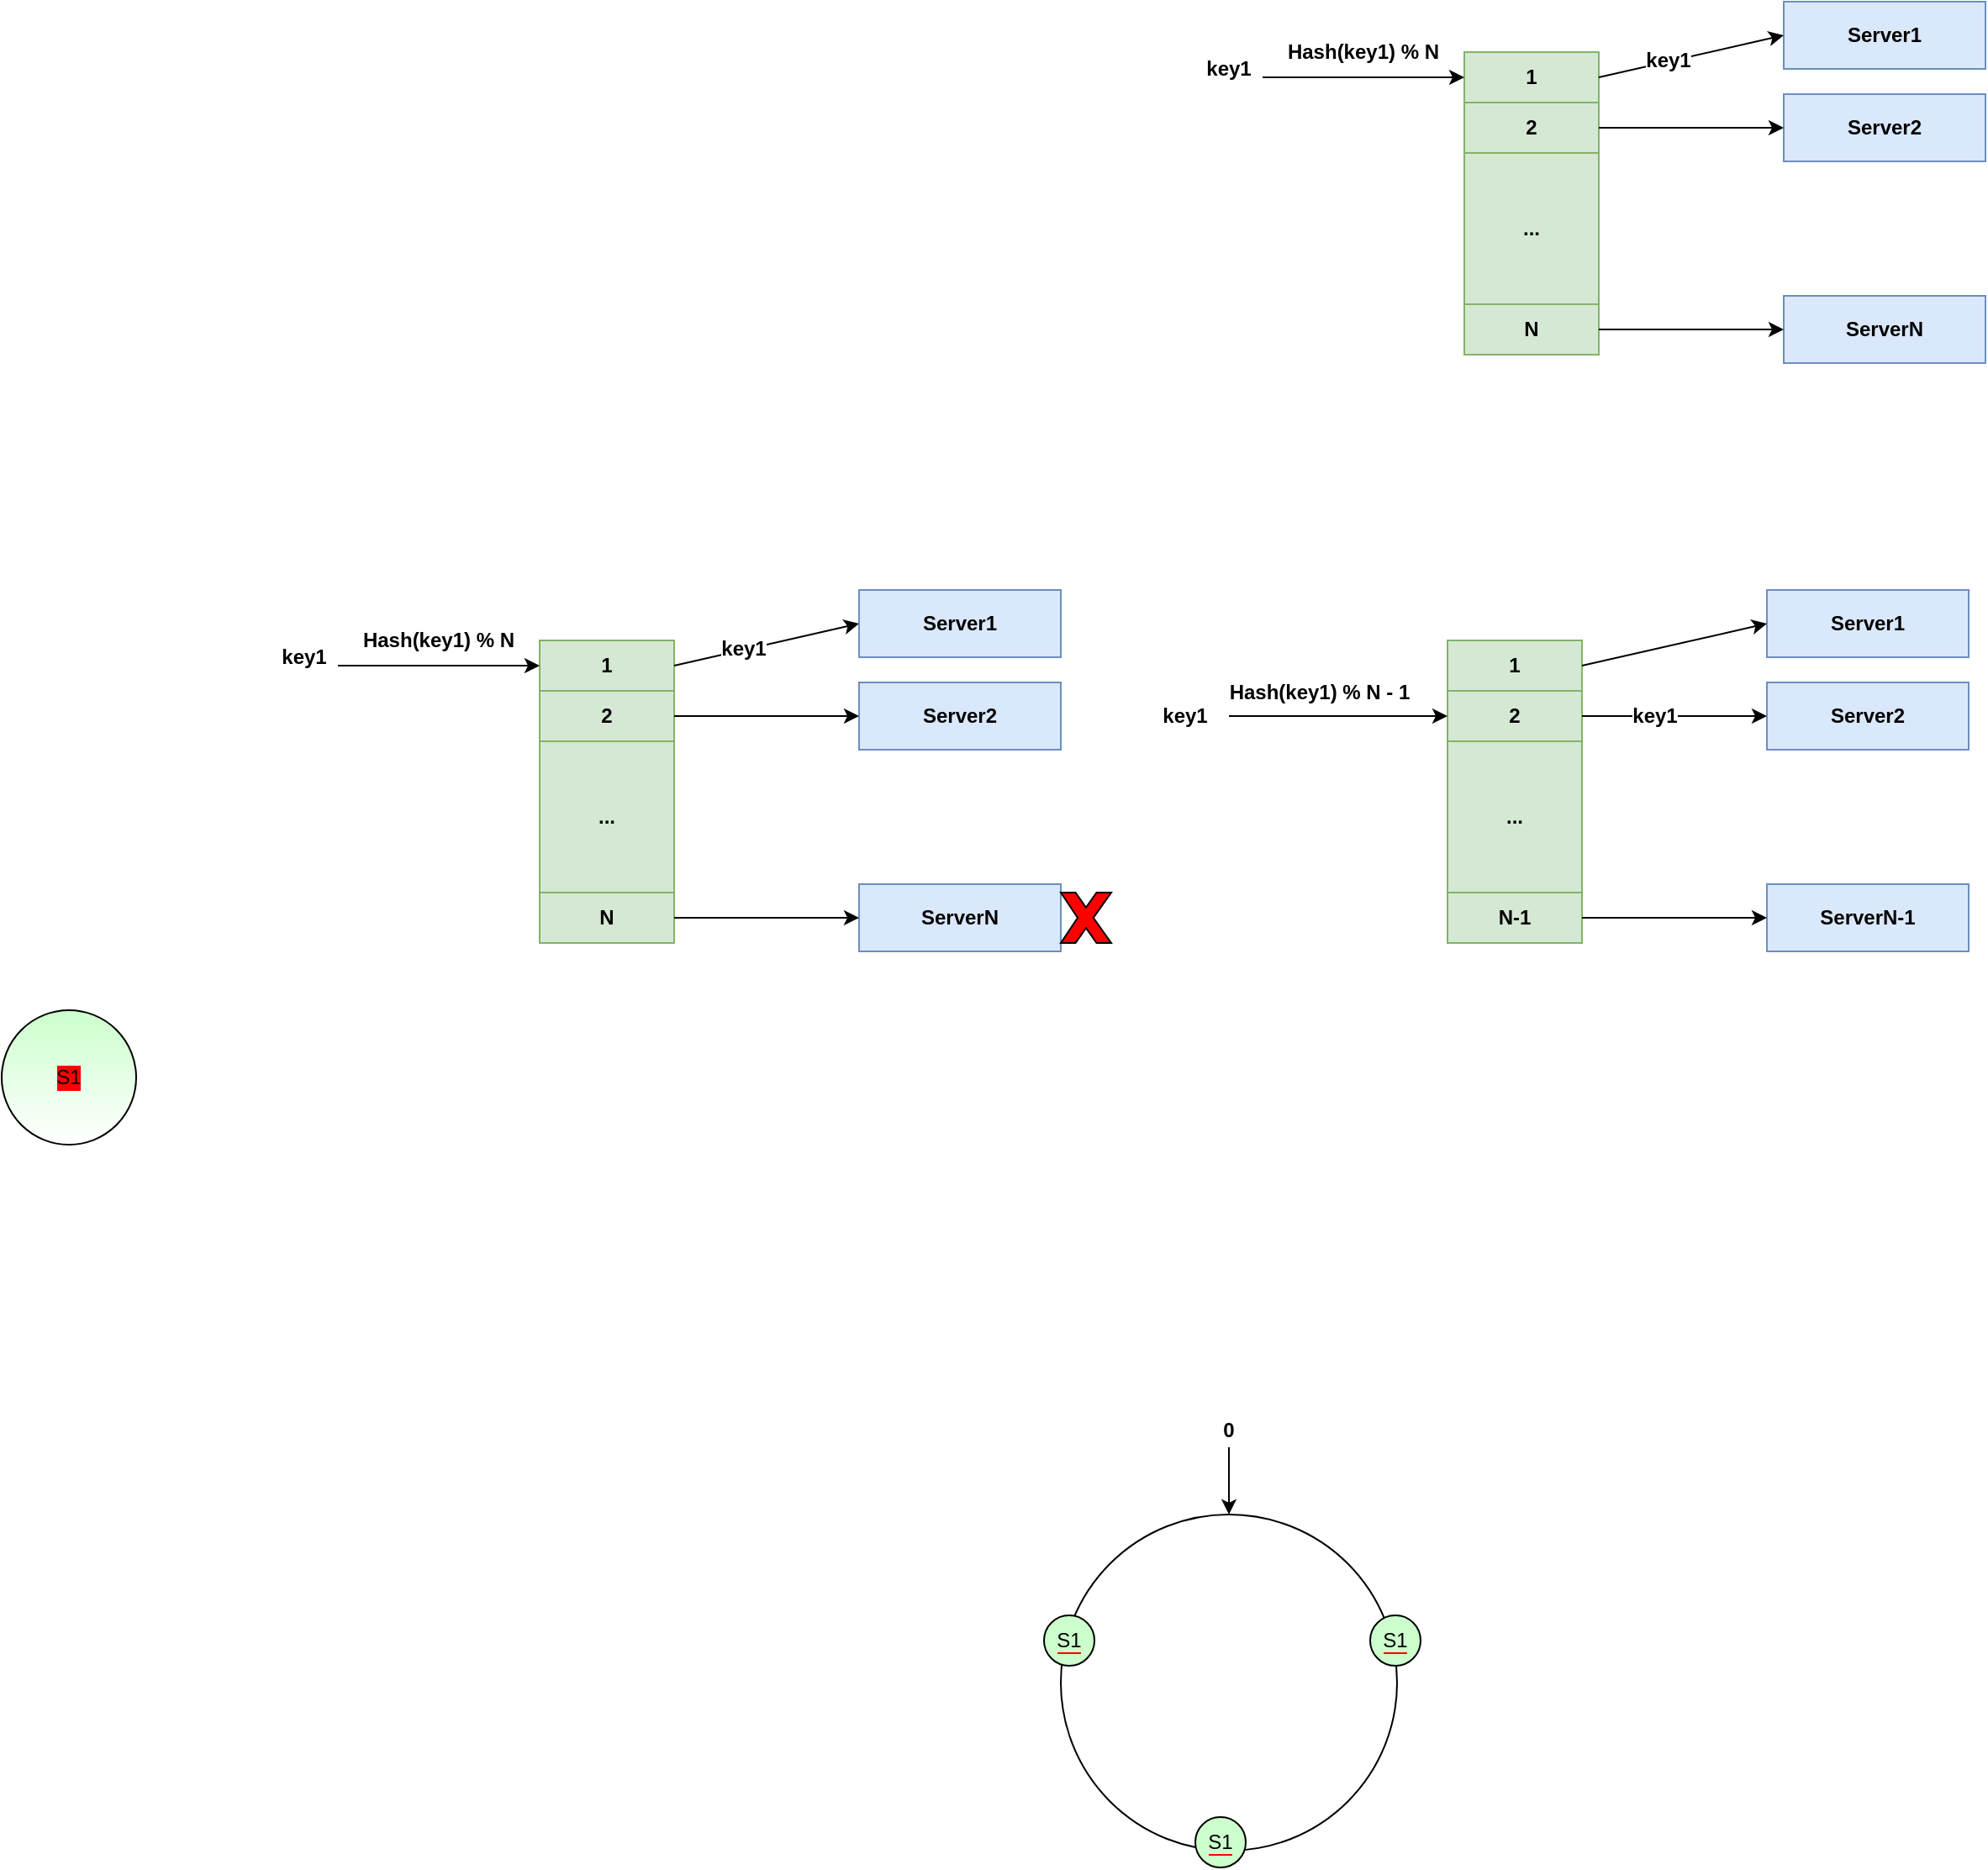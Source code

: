 <mxfile version="12.4.2" type="github" pages="1">
  <diagram id="OrQfkeeHgUfaRMaOiego" name="Page-1">
    <mxGraphModel dx="2875" dy="1108" grid="1" gridSize="10" guides="1" tooltips="1" connect="1" arrows="1" fold="1" page="1" pageScale="1" pageWidth="827" pageHeight="1169" math="0" shadow="0">
      <root>
        <mxCell id="0"/>
        <mxCell id="1" parent="0"/>
        <mxCell id="GP28-JtXtmgrlyzx3dhS-1" value="Server1" style="rounded=0;whiteSpace=wrap;html=1;fillColor=#dae8fc;strokeColor=#6c8ebf;fontStyle=1" vertex="1" parent="1">
          <mxGeometry x="470" y="230" width="120" height="40" as="geometry"/>
        </mxCell>
        <mxCell id="GP28-JtXtmgrlyzx3dhS-2" value="Server2" style="rounded=0;whiteSpace=wrap;html=1;fillColor=#dae8fc;strokeColor=#6c8ebf;fontStyle=1" vertex="1" parent="1">
          <mxGeometry x="470" y="285" width="120" height="40" as="geometry"/>
        </mxCell>
        <mxCell id="GP28-JtXtmgrlyzx3dhS-3" value="ServerN" style="rounded=0;whiteSpace=wrap;html=1;fillColor=#dae8fc;strokeColor=#6c8ebf;fontStyle=1" vertex="1" parent="1">
          <mxGeometry x="470" y="405" width="120" height="40" as="geometry"/>
        </mxCell>
        <mxCell id="GP28-JtXtmgrlyzx3dhS-4" value="1" style="rounded=0;whiteSpace=wrap;html=1;fillColor=#d5e8d4;strokeColor=#82b366;fontStyle=1" vertex="1" parent="1">
          <mxGeometry x="280" y="260" width="80" height="30" as="geometry"/>
        </mxCell>
        <mxCell id="GP28-JtXtmgrlyzx3dhS-5" value="2" style="rounded=0;whiteSpace=wrap;html=1;fillColor=#d5e8d4;strokeColor=#82b366;fontStyle=1" vertex="1" parent="1">
          <mxGeometry x="280" y="290" width="80" height="30" as="geometry"/>
        </mxCell>
        <mxCell id="GP28-JtXtmgrlyzx3dhS-6" value="..." style="rounded=0;whiteSpace=wrap;html=1;fillColor=#d5e8d4;strokeColor=#82b366;fontStyle=1" vertex="1" parent="1">
          <mxGeometry x="280" y="320" width="80" height="90" as="geometry"/>
        </mxCell>
        <mxCell id="GP28-JtXtmgrlyzx3dhS-9" value="N" style="rounded=0;whiteSpace=wrap;html=1;fillColor=#d5e8d4;strokeColor=#82b366;fontStyle=1" vertex="1" parent="1">
          <mxGeometry x="280" y="410" width="80" height="30" as="geometry"/>
        </mxCell>
        <mxCell id="GP28-JtXtmgrlyzx3dhS-11" value="" style="endArrow=classic;html=1;exitX=1;exitY=0.5;exitDx=0;exitDy=0;entryX=0;entryY=0.5;entryDx=0;entryDy=0;fontStyle=1" edge="1" parent="1" source="GP28-JtXtmgrlyzx3dhS-4" target="GP28-JtXtmgrlyzx3dhS-1">
          <mxGeometry width="50" height="50" relative="1" as="geometry">
            <mxPoint x="360" y="280" as="sourcePoint"/>
            <mxPoint x="410" y="230" as="targetPoint"/>
          </mxGeometry>
        </mxCell>
        <mxCell id="GP28-JtXtmgrlyzx3dhS-34" value="&lt;b&gt;key1&lt;/b&gt;" style="text;html=1;align=center;verticalAlign=middle;resizable=0;points=[];;labelBackgroundColor=#ffffff;" vertex="1" connectable="0" parent="GP28-JtXtmgrlyzx3dhS-11">
          <mxGeometry x="-0.252" y="1" relative="1" as="geometry">
            <mxPoint as="offset"/>
          </mxGeometry>
        </mxCell>
        <mxCell id="GP28-JtXtmgrlyzx3dhS-12" value="" style="endArrow=classic;html=1;entryX=0;entryY=0.5;entryDx=0;entryDy=0;fontStyle=1" edge="1" parent="1" source="GP28-JtXtmgrlyzx3dhS-5" target="GP28-JtXtmgrlyzx3dhS-2">
          <mxGeometry width="50" height="50" relative="1" as="geometry">
            <mxPoint x="360" y="305" as="sourcePoint"/>
            <mxPoint x="468" y="320" as="targetPoint"/>
          </mxGeometry>
        </mxCell>
        <mxCell id="GP28-JtXtmgrlyzx3dhS-13" value="" style="endArrow=classic;html=1;entryX=0;entryY=0.5;entryDx=0;entryDy=0;fontStyle=1" edge="1" parent="1" source="GP28-JtXtmgrlyzx3dhS-9" target="GP28-JtXtmgrlyzx3dhS-3">
          <mxGeometry width="50" height="50" relative="1" as="geometry">
            <mxPoint x="362" y="425" as="sourcePoint"/>
            <mxPoint x="470" y="440" as="targetPoint"/>
          </mxGeometry>
        </mxCell>
        <mxCell id="GP28-JtXtmgrlyzx3dhS-14" value="" style="endArrow=classic;html=1;fontStyle=1;entryX=0;entryY=0.5;entryDx=0;entryDy=0;" edge="1" parent="1" target="GP28-JtXtmgrlyzx3dhS-4">
          <mxGeometry width="50" height="50" relative="1" as="geometry">
            <mxPoint x="160" y="275" as="sourcePoint"/>
            <mxPoint x="280" y="304.5" as="targetPoint"/>
          </mxGeometry>
        </mxCell>
        <mxCell id="GP28-JtXtmgrlyzx3dhS-15" value="Hash(key1) % N" style="text;html=1;strokeColor=none;fillColor=none;align=center;verticalAlign=middle;whiteSpace=wrap;rounded=0;fontStyle=1" vertex="1" parent="1">
          <mxGeometry x="170" y="250" width="100" height="20" as="geometry"/>
        </mxCell>
        <mxCell id="GP28-JtXtmgrlyzx3dhS-16" value="key1" style="text;html=1;strokeColor=none;fillColor=none;align=center;verticalAlign=middle;whiteSpace=wrap;rounded=0;fontStyle=1" vertex="1" parent="1">
          <mxGeometry x="120" y="260" width="40" height="20" as="geometry"/>
        </mxCell>
        <mxCell id="GP28-JtXtmgrlyzx3dhS-18" value="Server1" style="rounded=0;whiteSpace=wrap;html=1;fillColor=#dae8fc;strokeColor=#6c8ebf;fontStyle=1" vertex="1" parent="1">
          <mxGeometry x="460" y="580" width="120" height="40" as="geometry"/>
        </mxCell>
        <mxCell id="GP28-JtXtmgrlyzx3dhS-19" value="Server2" style="rounded=0;whiteSpace=wrap;html=1;fillColor=#dae8fc;strokeColor=#6c8ebf;fontStyle=1" vertex="1" parent="1">
          <mxGeometry x="460" y="635" width="120" height="40" as="geometry"/>
        </mxCell>
        <mxCell id="GP28-JtXtmgrlyzx3dhS-20" value="ServerN-1" style="rounded=0;whiteSpace=wrap;html=1;fillColor=#dae8fc;strokeColor=#6c8ebf;fontStyle=1" vertex="1" parent="1">
          <mxGeometry x="460" y="755" width="120" height="40" as="geometry"/>
        </mxCell>
        <mxCell id="GP28-JtXtmgrlyzx3dhS-21" value="1" style="rounded=0;whiteSpace=wrap;html=1;fillColor=#d5e8d4;strokeColor=#82b366;fontStyle=1" vertex="1" parent="1">
          <mxGeometry x="270" y="610" width="80" height="30" as="geometry"/>
        </mxCell>
        <mxCell id="GP28-JtXtmgrlyzx3dhS-22" value="2" style="rounded=0;whiteSpace=wrap;html=1;fillColor=#d5e8d4;strokeColor=#82b366;fontStyle=1" vertex="1" parent="1">
          <mxGeometry x="270" y="640" width="80" height="30" as="geometry"/>
        </mxCell>
        <mxCell id="GP28-JtXtmgrlyzx3dhS-23" value="..." style="rounded=0;whiteSpace=wrap;html=1;fillColor=#d5e8d4;strokeColor=#82b366;fontStyle=1" vertex="1" parent="1">
          <mxGeometry x="270" y="670" width="80" height="90" as="geometry"/>
        </mxCell>
        <mxCell id="GP28-JtXtmgrlyzx3dhS-24" value="N-1" style="rounded=0;whiteSpace=wrap;html=1;fillColor=#d5e8d4;strokeColor=#82b366;fontStyle=1" vertex="1" parent="1">
          <mxGeometry x="270" y="760" width="80" height="30" as="geometry"/>
        </mxCell>
        <mxCell id="GP28-JtXtmgrlyzx3dhS-25" value="" style="endArrow=classic;html=1;exitX=1;exitY=0.5;exitDx=0;exitDy=0;entryX=0;entryY=0.5;entryDx=0;entryDy=0;fontStyle=1" edge="1" source="GP28-JtXtmgrlyzx3dhS-21" target="GP28-JtXtmgrlyzx3dhS-18" parent="1">
          <mxGeometry width="50" height="50" relative="1" as="geometry">
            <mxPoint x="350" y="630" as="sourcePoint"/>
            <mxPoint x="400" y="580" as="targetPoint"/>
          </mxGeometry>
        </mxCell>
        <mxCell id="GP28-JtXtmgrlyzx3dhS-26" value="" style="endArrow=classic;html=1;entryX=0;entryY=0.5;entryDx=0;entryDy=0;fontStyle=1" edge="1" source="GP28-JtXtmgrlyzx3dhS-22" target="GP28-JtXtmgrlyzx3dhS-19" parent="1">
          <mxGeometry width="50" height="50" relative="1" as="geometry">
            <mxPoint x="350" y="655" as="sourcePoint"/>
            <mxPoint x="458" y="670" as="targetPoint"/>
          </mxGeometry>
        </mxCell>
        <mxCell id="GP28-JtXtmgrlyzx3dhS-27" value="&lt;b&gt;key1&lt;/b&gt;" style="text;html=1;align=center;verticalAlign=middle;resizable=0;points=[];;labelBackgroundColor=#ffffff;" vertex="1" connectable="0" parent="GP28-JtXtmgrlyzx3dhS-26">
          <mxGeometry x="-0.219" relative="1" as="geometry">
            <mxPoint as="offset"/>
          </mxGeometry>
        </mxCell>
        <mxCell id="GP28-JtXtmgrlyzx3dhS-28" value="" style="endArrow=classic;html=1;entryX=0;entryY=0.5;entryDx=0;entryDy=0;fontStyle=1" edge="1" source="GP28-JtXtmgrlyzx3dhS-24" target="GP28-JtXtmgrlyzx3dhS-20" parent="1">
          <mxGeometry width="50" height="50" relative="1" as="geometry">
            <mxPoint x="352" y="775" as="sourcePoint"/>
            <mxPoint x="460" y="790" as="targetPoint"/>
          </mxGeometry>
        </mxCell>
        <mxCell id="GP28-JtXtmgrlyzx3dhS-29" value="" style="endArrow=classic;html=1;fontStyle=1;entryX=0;entryY=0.5;entryDx=0;entryDy=0;" edge="1" target="GP28-JtXtmgrlyzx3dhS-22" parent="1">
          <mxGeometry width="50" height="50" relative="1" as="geometry">
            <mxPoint x="140" y="655" as="sourcePoint"/>
            <mxPoint x="270" y="654.5" as="targetPoint"/>
          </mxGeometry>
        </mxCell>
        <mxCell id="GP28-JtXtmgrlyzx3dhS-30" value="Hash(key1) % N - 1" style="text;html=1;strokeColor=none;fillColor=none;align=center;verticalAlign=middle;whiteSpace=wrap;rounded=0;fontStyle=1" vertex="1" parent="1">
          <mxGeometry x="134" y="631" width="120" height="20" as="geometry"/>
        </mxCell>
        <mxCell id="GP28-JtXtmgrlyzx3dhS-31" value="key1" style="text;html=1;strokeColor=none;fillColor=none;align=center;verticalAlign=middle;whiteSpace=wrap;rounded=0;fontStyle=1" vertex="1" parent="1">
          <mxGeometry x="94" y="645" width="40" height="20" as="geometry"/>
        </mxCell>
        <mxCell id="GP28-JtXtmgrlyzx3dhS-36" value="Server1" style="rounded=0;whiteSpace=wrap;html=1;fillColor=#dae8fc;strokeColor=#6c8ebf;fontStyle=1" vertex="1" parent="1">
          <mxGeometry x="-80" y="580" width="120" height="40" as="geometry"/>
        </mxCell>
        <mxCell id="GP28-JtXtmgrlyzx3dhS-37" value="Server2" style="rounded=0;whiteSpace=wrap;html=1;fillColor=#dae8fc;strokeColor=#6c8ebf;fontStyle=1" vertex="1" parent="1">
          <mxGeometry x="-80" y="635" width="120" height="40" as="geometry"/>
        </mxCell>
        <mxCell id="GP28-JtXtmgrlyzx3dhS-38" value="ServerN" style="rounded=0;whiteSpace=wrap;html=1;fillColor=#dae8fc;strokeColor=#6c8ebf;fontStyle=1" vertex="1" parent="1">
          <mxGeometry x="-80" y="755" width="120" height="40" as="geometry"/>
        </mxCell>
        <mxCell id="GP28-JtXtmgrlyzx3dhS-39" value="1" style="rounded=0;whiteSpace=wrap;html=1;fillColor=#d5e8d4;strokeColor=#82b366;fontStyle=1" vertex="1" parent="1">
          <mxGeometry x="-270" y="610" width="80" height="30" as="geometry"/>
        </mxCell>
        <mxCell id="GP28-JtXtmgrlyzx3dhS-40" value="2" style="rounded=0;whiteSpace=wrap;html=1;fillColor=#d5e8d4;strokeColor=#82b366;fontStyle=1" vertex="1" parent="1">
          <mxGeometry x="-270" y="640" width="80" height="30" as="geometry"/>
        </mxCell>
        <mxCell id="GP28-JtXtmgrlyzx3dhS-41" value="..." style="rounded=0;whiteSpace=wrap;html=1;fillColor=#d5e8d4;strokeColor=#82b366;fontStyle=1" vertex="1" parent="1">
          <mxGeometry x="-270" y="670" width="80" height="90" as="geometry"/>
        </mxCell>
        <mxCell id="GP28-JtXtmgrlyzx3dhS-42" value="N" style="rounded=0;whiteSpace=wrap;html=1;fillColor=#d5e8d4;strokeColor=#82b366;fontStyle=1" vertex="1" parent="1">
          <mxGeometry x="-270" y="760" width="80" height="30" as="geometry"/>
        </mxCell>
        <mxCell id="GP28-JtXtmgrlyzx3dhS-43" value="" style="endArrow=classic;html=1;exitX=1;exitY=0.5;exitDx=0;exitDy=0;entryX=0;entryY=0.5;entryDx=0;entryDy=0;fontStyle=1" edge="1" source="GP28-JtXtmgrlyzx3dhS-39" target="GP28-JtXtmgrlyzx3dhS-36" parent="1">
          <mxGeometry width="50" height="50" relative="1" as="geometry">
            <mxPoint x="-190" y="630" as="sourcePoint"/>
            <mxPoint x="-140" y="580" as="targetPoint"/>
          </mxGeometry>
        </mxCell>
        <mxCell id="GP28-JtXtmgrlyzx3dhS-44" value="&lt;b&gt;key1&lt;/b&gt;" style="text;html=1;align=center;verticalAlign=middle;resizable=0;points=[];;labelBackgroundColor=#ffffff;" vertex="1" connectable="0" parent="GP28-JtXtmgrlyzx3dhS-43">
          <mxGeometry x="-0.252" y="1" relative="1" as="geometry">
            <mxPoint as="offset"/>
          </mxGeometry>
        </mxCell>
        <mxCell id="GP28-JtXtmgrlyzx3dhS-45" value="" style="endArrow=classic;html=1;entryX=0;entryY=0.5;entryDx=0;entryDy=0;fontStyle=1" edge="1" source="GP28-JtXtmgrlyzx3dhS-40" target="GP28-JtXtmgrlyzx3dhS-37" parent="1">
          <mxGeometry width="50" height="50" relative="1" as="geometry">
            <mxPoint x="-190" y="655" as="sourcePoint"/>
            <mxPoint x="-82" y="670" as="targetPoint"/>
          </mxGeometry>
        </mxCell>
        <mxCell id="GP28-JtXtmgrlyzx3dhS-46" value="" style="endArrow=classic;html=1;entryX=0;entryY=0.5;entryDx=0;entryDy=0;fontStyle=1" edge="1" source="GP28-JtXtmgrlyzx3dhS-42" target="GP28-JtXtmgrlyzx3dhS-38" parent="1">
          <mxGeometry width="50" height="50" relative="1" as="geometry">
            <mxPoint x="-188" y="775" as="sourcePoint"/>
            <mxPoint x="-80" y="790" as="targetPoint"/>
          </mxGeometry>
        </mxCell>
        <mxCell id="GP28-JtXtmgrlyzx3dhS-47" value="" style="endArrow=classic;html=1;fontStyle=1;entryX=0;entryY=0.5;entryDx=0;entryDy=0;" edge="1" target="GP28-JtXtmgrlyzx3dhS-39" parent="1">
          <mxGeometry width="50" height="50" relative="1" as="geometry">
            <mxPoint x="-390" y="625" as="sourcePoint"/>
            <mxPoint x="-270" y="654.5" as="targetPoint"/>
          </mxGeometry>
        </mxCell>
        <mxCell id="GP28-JtXtmgrlyzx3dhS-48" value="Hash(key1) % N" style="text;html=1;strokeColor=none;fillColor=none;align=center;verticalAlign=middle;whiteSpace=wrap;rounded=0;fontStyle=1" vertex="1" parent="1">
          <mxGeometry x="-380" y="600" width="100" height="20" as="geometry"/>
        </mxCell>
        <mxCell id="GP28-JtXtmgrlyzx3dhS-49" value="key1" style="text;html=1;strokeColor=none;fillColor=none;align=center;verticalAlign=middle;whiteSpace=wrap;rounded=0;fontStyle=1" vertex="1" parent="1">
          <mxGeometry x="-430" y="610" width="40" height="20" as="geometry"/>
        </mxCell>
        <mxCell id="GP28-JtXtmgrlyzx3dhS-50" value="" style="verticalLabelPosition=bottom;verticalAlign=top;html=1;shape=mxgraph.basic.x;fontColor=#FF0000;labelBackgroundColor=#FF0000;fillColor=#FF0000;" vertex="1" parent="1">
          <mxGeometry x="40" y="760" width="30" height="30" as="geometry"/>
        </mxCell>
        <mxCell id="GP28-JtXtmgrlyzx3dhS-53" value="" style="ellipse;whiteSpace=wrap;html=1;aspect=fixed;shadow=0;labelBackgroundColor=#FF0000;strokeColor=#000000;fillColor=none;fontColor=#FF0000;" vertex="1" parent="1">
          <mxGeometry x="40" y="1130" width="200" height="200" as="geometry"/>
        </mxCell>
        <mxCell id="GP28-JtXtmgrlyzx3dhS-54" value="" style="endArrow=classic;html=1;fontColor=#FF0000;entryX=0.5;entryY=0;entryDx=0;entryDy=0;" edge="1" parent="1" target="GP28-JtXtmgrlyzx3dhS-53">
          <mxGeometry width="50" height="50" relative="1" as="geometry">
            <mxPoint x="140" y="1090" as="sourcePoint"/>
            <mxPoint x="170" y="1030" as="targetPoint"/>
          </mxGeometry>
        </mxCell>
        <mxCell id="GP28-JtXtmgrlyzx3dhS-55" value="&lt;font color=&quot;#000000&quot; style=&quot;background-color: rgb(204 , 255 , 204)&quot;&gt;S1&lt;/font&gt;" style="ellipse;whiteSpace=wrap;html=1;aspect=fixed;shadow=0;labelBackgroundColor=#FF0000;strokeColor=#000000;fillColor=#CCFFCC;fontColor=#FF0000;gradientColor=none;" vertex="1" parent="1">
          <mxGeometry x="224" y="1190" width="30" height="30" as="geometry"/>
        </mxCell>
        <mxCell id="GP28-JtXtmgrlyzx3dhS-56" value="&lt;font color=&quot;#000000&quot;&gt;S1&lt;/font&gt;" style="ellipse;whiteSpace=wrap;html=1;aspect=fixed;shadow=0;labelBackgroundColor=#FF0000;strokeColor=#000000;fillColor=#CCFFCC;fontColor=#FF0000;gradientColor=#ffffff;overflow=hidden;" vertex="1" parent="1">
          <mxGeometry x="-590" y="830" width="80" height="80" as="geometry"/>
        </mxCell>
        <mxCell id="GP28-JtXtmgrlyzx3dhS-57" value="&lt;font color=&quot;#000000&quot; style=&quot;background-color: rgb(204 , 255 , 204)&quot;&gt;S1&lt;/font&gt;" style="ellipse;whiteSpace=wrap;html=1;aspect=fixed;shadow=0;labelBackgroundColor=#FF0000;strokeColor=#000000;fillColor=#CCFFCC;fontColor=#FF0000;gradientColor=none;" vertex="1" parent="1">
          <mxGeometry x="120" y="1310" width="30" height="30" as="geometry"/>
        </mxCell>
        <mxCell id="GP28-JtXtmgrlyzx3dhS-58" value="&lt;font color=&quot;#000000&quot; style=&quot;background-color: rgb(204 , 255 , 204)&quot;&gt;S1&lt;/font&gt;" style="ellipse;whiteSpace=wrap;html=1;aspect=fixed;shadow=0;labelBackgroundColor=#FF0000;strokeColor=#000000;fillColor=#CCFFCC;fontColor=#FF0000;gradientColor=none;" vertex="1" parent="1">
          <mxGeometry x="30" y="1190" width="30" height="30" as="geometry"/>
        </mxCell>
        <mxCell id="GP28-JtXtmgrlyzx3dhS-60" value="0" style="text;html=1;strokeColor=none;fillColor=none;align=center;verticalAlign=middle;whiteSpace=wrap;rounded=0;fontStyle=1" vertex="1" parent="1">
          <mxGeometry x="130" y="1070" width="20" height="20" as="geometry"/>
        </mxCell>
      </root>
    </mxGraphModel>
  </diagram>
</mxfile>
